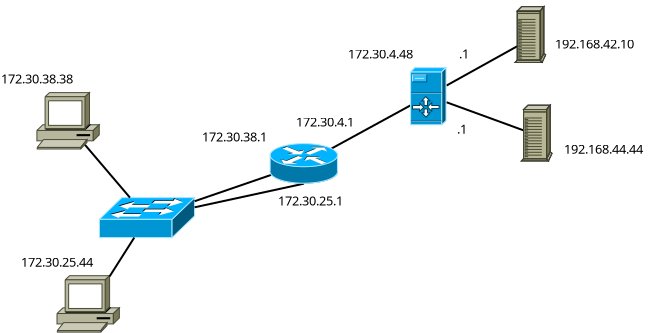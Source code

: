 <?xml version="1.0" encoding="UTF-8"?>
<dia:diagram xmlns:dia="http://www.lysator.liu.se/~alla/dia/">
  <dia:layer name="Background" visible="true" active="true">
    <dia:object type="Cisco - Workgroup switch" version="1" id="O0">
      <dia:attribute name="obj_pos">
        <dia:point val="3.971,9.425"/>
      </dia:attribute>
      <dia:attribute name="obj_bb">
        <dia:rectangle val="3.97,9.424;8.73,11.426"/>
      </dia:attribute>
      <dia:attribute name="meta">
        <dia:composite type="dict"/>
      </dia:attribute>
      <dia:attribute name="elem_corner">
        <dia:point val="3.971,9.425"/>
      </dia:attribute>
      <dia:attribute name="elem_width">
        <dia:real val="4.757"/>
      </dia:attribute>
      <dia:attribute name="elem_height">
        <dia:real val="2"/>
      </dia:attribute>
      <dia:attribute name="line_width">
        <dia:real val="0.1"/>
      </dia:attribute>
      <dia:attribute name="line_colour">
        <dia:color val="#000000"/>
      </dia:attribute>
      <dia:attribute name="fill_colour">
        <dia:color val="#ffffff"/>
      </dia:attribute>
      <dia:attribute name="show_background">
        <dia:boolean val="true"/>
      </dia:attribute>
      <dia:attribute name="line_style">
        <dia:enum val="0"/>
        <dia:real val="1"/>
      </dia:attribute>
      <dia:attribute name="flip_horizontal">
        <dia:boolean val="false"/>
      </dia:attribute>
      <dia:attribute name="flip_vertical">
        <dia:boolean val="false"/>
      </dia:attribute>
      <dia:attribute name="subscale">
        <dia:real val="1"/>
      </dia:attribute>
    </dia:object>
    <dia:object type="Standard - Line" version="0" id="O1">
      <dia:attribute name="obj_pos">
        <dia:point val="3.238,6.774"/>
      </dia:attribute>
      <dia:attribute name="obj_bb">
        <dia:rectangle val="3.168,6.703;5.568,9.495"/>
      </dia:attribute>
      <dia:attribute name="conn_endpoints">
        <dia:point val="3.238,6.774"/>
        <dia:point val="5.497,9.425"/>
      </dia:attribute>
      <dia:attribute name="numcp">
        <dia:int val="1"/>
      </dia:attribute>
      <dia:connections>
        <dia:connection handle="0" to="O2" connection="11"/>
        <dia:connection handle="1" to="O0" connection="10"/>
      </dia:connections>
    </dia:object>
    <dia:group>
      <dia:object type="Cisco - PC" version="1" id="O2">
        <dia:attribute name="obj_pos">
          <dia:point val="0.845,4.175"/>
        </dia:attribute>
        <dia:attribute name="obj_bb">
          <dia:rectangle val="0.844,4.174;3.963,6.997"/>
        </dia:attribute>
        <dia:attribute name="meta">
          <dia:composite type="dict"/>
        </dia:attribute>
        <dia:attribute name="elem_corner">
          <dia:point val="0.845,4.175"/>
        </dia:attribute>
        <dia:attribute name="elem_width">
          <dia:real val="3.117"/>
        </dia:attribute>
        <dia:attribute name="elem_height">
          <dia:real val="2.82"/>
        </dia:attribute>
        <dia:attribute name="line_width">
          <dia:real val="0.1"/>
        </dia:attribute>
        <dia:attribute name="line_colour">
          <dia:color val="#000000"/>
        </dia:attribute>
        <dia:attribute name="fill_colour">
          <dia:color val="#ffffff"/>
        </dia:attribute>
        <dia:attribute name="show_background">
          <dia:boolean val="true"/>
        </dia:attribute>
        <dia:attribute name="line_style">
          <dia:enum val="0"/>
          <dia:real val="1"/>
        </dia:attribute>
        <dia:attribute name="flip_horizontal">
          <dia:boolean val="false"/>
        </dia:attribute>
        <dia:attribute name="flip_vertical">
          <dia:boolean val="false"/>
        </dia:attribute>
        <dia:attribute name="subscale">
          <dia:real val="1"/>
        </dia:attribute>
      </dia:object>
      <dia:object type="Standard - Text" version="1" id="O3">
        <dia:attribute name="obj_pos">
          <dia:point val="-0.95,3.725"/>
        </dia:attribute>
        <dia:attribute name="obj_bb">
          <dia:rectangle val="-0.95,3.13;3.325,3.875"/>
        </dia:attribute>
        <dia:attribute name="text">
          <dia:composite type="text">
            <dia:attribute name="string">
              <dia:string>#172.30.38.38#</dia:string>
            </dia:attribute>
            <dia:attribute name="font">
              <dia:font family="sans" style="0" name="Helvetica"/>
            </dia:attribute>
            <dia:attribute name="height">
              <dia:real val="0.8"/>
            </dia:attribute>
            <dia:attribute name="pos">
              <dia:point val="-0.95,3.725"/>
            </dia:attribute>
            <dia:attribute name="color">
              <dia:color val="#000000"/>
            </dia:attribute>
            <dia:attribute name="alignment">
              <dia:enum val="0"/>
            </dia:attribute>
          </dia:composite>
        </dia:attribute>
        <dia:attribute name="valign">
          <dia:enum val="3"/>
        </dia:attribute>
      </dia:object>
    </dia:group>
    <dia:object type="Standard - Line" version="0" id="O4">
      <dia:attribute name="obj_pos">
        <dia:point val="8.728,9.607"/>
      </dia:attribute>
      <dia:attribute name="obj_bb">
        <dia:rectangle val="8.664,8.224;12.626,9.67"/>
      </dia:attribute>
      <dia:attribute name="conn_endpoints">
        <dia:point val="8.728,9.607"/>
        <dia:point val="12.562,8.287"/>
      </dia:attribute>
      <dia:attribute name="numcp">
        <dia:int val="1"/>
      </dia:attribute>
      <dia:connections>
        <dia:connection handle="0" to="O0" connection="10"/>
        <dia:connection handle="1" to="O10" connection="4"/>
      </dia:connections>
    </dia:object>
    <dia:object type="Standard - Line" version="0" id="O5">
      <dia:attribute name="obj_pos">
        <dia:point val="8.728,9.91"/>
      </dia:attribute>
      <dia:attribute name="obj_bb">
        <dia:rectangle val="8.669,8.666;14.259,9.969"/>
      </dia:attribute>
      <dia:attribute name="conn_endpoints">
        <dia:point val="8.728,9.91"/>
        <dia:point val="14.2,8.725"/>
      </dia:attribute>
      <dia:attribute name="numcp">
        <dia:int val="1"/>
      </dia:attribute>
      <dia:connections>
        <dia:connection handle="0" to="O0" connection="10"/>
        <dia:connection handle="1" to="O10" connection="1"/>
      </dia:connections>
    </dia:object>
    <dia:group>
      <dia:object type="Cisco - PC" version="1" id="O6">
        <dia:attribute name="obj_pos">
          <dia:point val="1.85,13.33"/>
        </dia:attribute>
        <dia:attribute name="obj_bb">
          <dia:rectangle val="1.849,13.329;4.968,16.152"/>
        </dia:attribute>
        <dia:attribute name="meta">
          <dia:composite type="dict"/>
        </dia:attribute>
        <dia:attribute name="elem_corner">
          <dia:point val="1.85,13.33"/>
        </dia:attribute>
        <dia:attribute name="elem_width">
          <dia:real val="3.117"/>
        </dia:attribute>
        <dia:attribute name="elem_height">
          <dia:real val="2.82"/>
        </dia:attribute>
        <dia:attribute name="line_width">
          <dia:real val="0.1"/>
        </dia:attribute>
        <dia:attribute name="line_colour">
          <dia:color val="#000000"/>
        </dia:attribute>
        <dia:attribute name="fill_colour">
          <dia:color val="#ffffff"/>
        </dia:attribute>
        <dia:attribute name="show_background">
          <dia:boolean val="true"/>
        </dia:attribute>
        <dia:attribute name="line_style">
          <dia:enum val="0"/>
          <dia:real val="1"/>
        </dia:attribute>
        <dia:attribute name="flip_horizontal">
          <dia:boolean val="false"/>
        </dia:attribute>
        <dia:attribute name="flip_vertical">
          <dia:boolean val="false"/>
        </dia:attribute>
        <dia:attribute name="subscale">
          <dia:real val="1"/>
        </dia:attribute>
      </dia:object>
      <dia:object type="Standard - Text" version="1" id="O7">
        <dia:attribute name="obj_pos">
          <dia:point val="0.055,12.88"/>
        </dia:attribute>
        <dia:attribute name="obj_bb">
          <dia:rectangle val="0.055,12.266;4.349,13.067"/>
        </dia:attribute>
        <dia:attribute name="text">
          <dia:composite type="text">
            <dia:attribute name="string">
              <dia:string>#172.30.25.44#</dia:string>
            </dia:attribute>
            <dia:attribute name="font">
              <dia:font family="sans" style="0" name="Helvetica"/>
            </dia:attribute>
            <dia:attribute name="height">
              <dia:real val="0.8"/>
            </dia:attribute>
            <dia:attribute name="pos">
              <dia:point val="0.055,12.88"/>
            </dia:attribute>
            <dia:attribute name="color">
              <dia:color val="#000000"/>
            </dia:attribute>
            <dia:attribute name="alignment">
              <dia:enum val="0"/>
            </dia:attribute>
          </dia:composite>
        </dia:attribute>
        <dia:attribute name="valign">
          <dia:enum val="3"/>
        </dia:attribute>
      </dia:object>
    </dia:group>
    <dia:object type="Standard - Line" version="0" id="O8">
      <dia:attribute name="obj_pos">
        <dia:point val="4.479,13.367"/>
      </dia:attribute>
      <dia:attribute name="obj_bb">
        <dia:rectangle val="4.41,11.356;5.783,13.436"/>
      </dia:attribute>
      <dia:attribute name="conn_endpoints">
        <dia:point val="4.479,13.367"/>
        <dia:point val="5.714,11.425"/>
      </dia:attribute>
      <dia:attribute name="numcp">
        <dia:int val="1"/>
      </dia:attribute>
      <dia:connections>
        <dia:connection handle="0" to="O6" connection="11"/>
        <dia:connection handle="1" to="O0" connection="10"/>
      </dia:connections>
    </dia:object>
    <dia:object type="Standard - Line" version="0" id="O9">
      <dia:attribute name="obj_pos">
        <dia:point val="15.578,6.97"/>
      </dia:attribute>
      <dia:attribute name="obj_bb">
        <dia:rectangle val="15.51,4.743;19.597,7.038"/>
      </dia:attribute>
      <dia:attribute name="conn_endpoints">
        <dia:point val="15.578,6.97"/>
        <dia:point val="19.529,4.811"/>
      </dia:attribute>
      <dia:attribute name="numcp">
        <dia:int val="1"/>
      </dia:attribute>
      <dia:connections>
        <dia:connection handle="0" to="O10" connection="4"/>
        <dia:connection handle="1" to="O20" connection="10"/>
      </dia:connections>
    </dia:object>
    <dia:group>
      <dia:group>
        <dia:group>
          <dia:object type="Cisco - Router" version="1" id="O10">
            <dia:attribute name="obj_pos">
              <dia:point val="12.506,6.725"/>
            </dia:attribute>
            <dia:attribute name="obj_bb">
              <dia:rectangle val="12.506,6.724;15.894,8.726"/>
            </dia:attribute>
            <dia:attribute name="meta">
              <dia:composite type="dict"/>
            </dia:attribute>
            <dia:attribute name="elem_corner">
              <dia:point val="12.506,6.725"/>
            </dia:attribute>
            <dia:attribute name="elem_width">
              <dia:real val="3.387"/>
            </dia:attribute>
            <dia:attribute name="elem_height">
              <dia:real val="2"/>
            </dia:attribute>
            <dia:attribute name="line_width">
              <dia:real val="0.1"/>
            </dia:attribute>
            <dia:attribute name="line_colour">
              <dia:color val="#000000"/>
            </dia:attribute>
            <dia:attribute name="fill_colour">
              <dia:color val="#ffffff"/>
            </dia:attribute>
            <dia:attribute name="show_background">
              <dia:boolean val="true"/>
            </dia:attribute>
            <dia:attribute name="line_style">
              <dia:enum val="0"/>
              <dia:real val="1"/>
            </dia:attribute>
            <dia:attribute name="flip_horizontal">
              <dia:boolean val="false"/>
            </dia:attribute>
            <dia:attribute name="flip_vertical">
              <dia:boolean val="false"/>
            </dia:attribute>
            <dia:attribute name="subscale">
              <dia:real val="1"/>
            </dia:attribute>
          </dia:object>
          <dia:object type="Standard - Text" version="1" id="O11">
            <dia:attribute name="obj_pos">
              <dia:point val="9.1,6.625"/>
            </dia:attribute>
            <dia:attribute name="obj_bb">
              <dia:rectangle val="9.1,6.03;12.967,6.775"/>
            </dia:attribute>
            <dia:attribute name="text">
              <dia:composite type="text">
                <dia:attribute name="string">
                  <dia:string>#172.30.38.1#</dia:string>
                </dia:attribute>
                <dia:attribute name="font">
                  <dia:font family="sans" style="0" name="Helvetica"/>
                </dia:attribute>
                <dia:attribute name="height">
                  <dia:real val="0.8"/>
                </dia:attribute>
                <dia:attribute name="pos">
                  <dia:point val="9.1,6.625"/>
                </dia:attribute>
                <dia:attribute name="color">
                  <dia:color val="#000000"/>
                </dia:attribute>
                <dia:attribute name="alignment">
                  <dia:enum val="0"/>
                </dia:attribute>
              </dia:composite>
            </dia:attribute>
            <dia:attribute name="valign">
              <dia:enum val="3"/>
            </dia:attribute>
          </dia:object>
        </dia:group>
        <dia:object type="Standard - Text" version="1" id="O12">
          <dia:attribute name="obj_pos">
            <dia:point val="12.9,9.825"/>
          </dia:attribute>
          <dia:attribute name="obj_bb">
            <dia:rectangle val="12.9,9.23;16.767,9.975"/>
          </dia:attribute>
          <dia:attribute name="text">
            <dia:composite type="text">
              <dia:attribute name="string">
                <dia:string>#172.30.25.1#</dia:string>
              </dia:attribute>
              <dia:attribute name="font">
                <dia:font family="sans" style="0" name="Helvetica"/>
              </dia:attribute>
              <dia:attribute name="height">
                <dia:real val="0.8"/>
              </dia:attribute>
              <dia:attribute name="pos">
                <dia:point val="12.9,9.825"/>
              </dia:attribute>
              <dia:attribute name="color">
                <dia:color val="#000000"/>
              </dia:attribute>
              <dia:attribute name="alignment">
                <dia:enum val="0"/>
              </dia:attribute>
            </dia:composite>
          </dia:attribute>
          <dia:attribute name="valign">
            <dia:enum val="3"/>
          </dia:attribute>
        </dia:object>
      </dia:group>
      <dia:object type="Standard - Text" version="1" id="O13">
        <dia:attribute name="obj_pos">
          <dia:point val="13.8,5.875"/>
        </dia:attribute>
        <dia:attribute name="obj_bb">
          <dia:rectangle val="13.8,5.28;17.26,6.025"/>
        </dia:attribute>
        <dia:attribute name="text">
          <dia:composite type="text">
            <dia:attribute name="string">
              <dia:string>#172.30.4.1#</dia:string>
            </dia:attribute>
            <dia:attribute name="font">
              <dia:font family="sans" style="0" name="Helvetica"/>
            </dia:attribute>
            <dia:attribute name="height">
              <dia:real val="0.8"/>
            </dia:attribute>
            <dia:attribute name="pos">
              <dia:point val="13.8,5.875"/>
            </dia:attribute>
            <dia:attribute name="color">
              <dia:color val="#000000"/>
            </dia:attribute>
            <dia:attribute name="alignment">
              <dia:enum val="0"/>
            </dia:attribute>
          </dia:composite>
        </dia:attribute>
        <dia:attribute name="valign">
          <dia:enum val="3"/>
        </dia:attribute>
      </dia:object>
    </dia:group>
    <dia:object type="Standard - Line" version="0" id="O14">
      <dia:attribute name="obj_pos">
        <dia:point val="21.317,3.826"/>
      </dia:attribute>
      <dia:attribute name="obj_bb">
        <dia:rectangle val="21.249,1.791;24.923,3.894"/>
      </dia:attribute>
      <dia:attribute name="conn_endpoints">
        <dia:point val="21.317,3.826"/>
        <dia:point val="24.855,1.859"/>
      </dia:attribute>
      <dia:attribute name="numcp">
        <dia:int val="1"/>
      </dia:attribute>
      <dia:connections>
        <dia:connection handle="0" to="O20" connection="10"/>
        <dia:connection handle="1" to="O18" connection="7"/>
      </dia:connections>
    </dia:object>
    <dia:object type="Standard - Line" version="0" id="O15">
      <dia:attribute name="obj_pos">
        <dia:point val="21.316,4.655"/>
      </dia:attribute>
      <dia:attribute name="obj_bb">
        <dia:rectangle val="21.252,4.591;25.237,6.127"/>
      </dia:attribute>
      <dia:attribute name="conn_endpoints">
        <dia:point val="21.316,4.655"/>
        <dia:point val="25.173,6.063"/>
      </dia:attribute>
      <dia:attribute name="numcp">
        <dia:int val="1"/>
      </dia:attribute>
      <dia:connections>
        <dia:connection handle="0" to="O20" connection="10"/>
        <dia:connection handle="1" to="O16" connection="7"/>
      </dia:connections>
    </dia:object>
    <dia:group>
      <dia:object type="Cisco - IBM Tower" version="1" id="O16">
        <dia:attribute name="obj_pos">
          <dia:point val="25.067,4.802"/>
        </dia:attribute>
        <dia:attribute name="obj_bb">
          <dia:rectangle val="25.055,4.135;27.397,8.593"/>
        </dia:attribute>
        <dia:attribute name="meta">
          <dia:composite type="dict"/>
        </dia:attribute>
        <dia:attribute name="elem_corner">
          <dia:point val="25.067,4.802"/>
        </dia:attribute>
        <dia:attribute name="elem_width">
          <dia:real val="1.535"/>
        </dia:attribute>
        <dia:attribute name="elem_height">
          <dia:real val="2.791"/>
        </dia:attribute>
        <dia:attribute name="line_width">
          <dia:real val="0.1"/>
        </dia:attribute>
        <dia:attribute name="line_colour">
          <dia:color val="#000000"/>
        </dia:attribute>
        <dia:attribute name="fill_colour">
          <dia:color val="#ffffff"/>
        </dia:attribute>
        <dia:attribute name="show_background">
          <dia:boolean val="true"/>
        </dia:attribute>
        <dia:attribute name="line_style">
          <dia:enum val="0"/>
          <dia:real val="1"/>
        </dia:attribute>
        <dia:attribute name="flip_horizontal">
          <dia:boolean val="false"/>
        </dia:attribute>
        <dia:attribute name="flip_vertical">
          <dia:boolean val="false"/>
        </dia:attribute>
        <dia:attribute name="subscale">
          <dia:real val="1"/>
        </dia:attribute>
      </dia:object>
      <dia:object type="Standard - Text" version="1" id="O17">
        <dia:attribute name="obj_pos">
          <dia:point val="27.205,7.23"/>
        </dia:attribute>
        <dia:attribute name="obj_bb">
          <dia:rectangle val="27.205,6.616;31.906,7.417"/>
        </dia:attribute>
        <dia:attribute name="text">
          <dia:composite type="text">
            <dia:attribute name="string">
              <dia:string>#192.168.44.44#</dia:string>
            </dia:attribute>
            <dia:attribute name="font">
              <dia:font family="sans" style="0" name="Helvetica"/>
            </dia:attribute>
            <dia:attribute name="height">
              <dia:real val="0.8"/>
            </dia:attribute>
            <dia:attribute name="pos">
              <dia:point val="27.205,7.23"/>
            </dia:attribute>
            <dia:attribute name="color">
              <dia:color val="#000000"/>
            </dia:attribute>
            <dia:attribute name="alignment">
              <dia:enum val="0"/>
            </dia:attribute>
          </dia:composite>
        </dia:attribute>
        <dia:attribute name="valign">
          <dia:enum val="3"/>
        </dia:attribute>
      </dia:object>
    </dia:group>
    <dia:group>
      <dia:object type="Cisco - IBM Tower" version="1" id="O18">
        <dia:attribute name="obj_pos">
          <dia:point val="24.75,-0.125"/>
        </dia:attribute>
        <dia:attribute name="obj_bb">
          <dia:rectangle val="24.738,-0.792;27.079,3.666"/>
        </dia:attribute>
        <dia:attribute name="meta">
          <dia:composite type="dict"/>
        </dia:attribute>
        <dia:attribute name="elem_corner">
          <dia:point val="24.75,-0.125"/>
        </dia:attribute>
        <dia:attribute name="elem_width">
          <dia:real val="1.535"/>
        </dia:attribute>
        <dia:attribute name="elem_height">
          <dia:real val="2.791"/>
        </dia:attribute>
        <dia:attribute name="line_width">
          <dia:real val="0.1"/>
        </dia:attribute>
        <dia:attribute name="line_colour">
          <dia:color val="#000000"/>
        </dia:attribute>
        <dia:attribute name="fill_colour">
          <dia:color val="#ffffff"/>
        </dia:attribute>
        <dia:attribute name="show_background">
          <dia:boolean val="true"/>
        </dia:attribute>
        <dia:attribute name="line_style">
          <dia:enum val="0"/>
          <dia:real val="1"/>
        </dia:attribute>
        <dia:attribute name="flip_horizontal">
          <dia:boolean val="false"/>
        </dia:attribute>
        <dia:attribute name="flip_vertical">
          <dia:boolean val="false"/>
        </dia:attribute>
        <dia:attribute name="subscale">
          <dia:real val="1"/>
        </dia:attribute>
      </dia:object>
      <dia:object type="Standard - Text" version="1" id="O19">
        <dia:attribute name="obj_pos">
          <dia:point val="26.75,1.975"/>
        </dia:attribute>
        <dia:attribute name="obj_bb">
          <dia:rectangle val="26.75,1.361;31.451,2.162"/>
        </dia:attribute>
        <dia:attribute name="text">
          <dia:composite type="text">
            <dia:attribute name="string">
              <dia:string>#192.168.42.10#</dia:string>
            </dia:attribute>
            <dia:attribute name="font">
              <dia:font family="sans" style="0" name="Helvetica"/>
            </dia:attribute>
            <dia:attribute name="height">
              <dia:real val="0.8"/>
            </dia:attribute>
            <dia:attribute name="pos">
              <dia:point val="26.75,1.975"/>
            </dia:attribute>
            <dia:attribute name="color">
              <dia:color val="#000000"/>
            </dia:attribute>
            <dia:attribute name="alignment">
              <dia:enum val="0"/>
            </dia:attribute>
          </dia:composite>
        </dia:attribute>
        <dia:attribute name="valign">
          <dia:enum val="3"/>
        </dia:attribute>
      </dia:object>
    </dia:group>
    <dia:group>
      <dia:group>
        <dia:object type="Cisco - Server with PC Router" version="1" id="O20">
          <dia:attribute name="obj_pos">
            <dia:point val="19.53,2.925"/>
          </dia:attribute>
          <dia:attribute name="obj_bb">
            <dia:rectangle val="19.529,2.889;21.317,5.82"/>
          </dia:attribute>
          <dia:attribute name="meta">
            <dia:composite type="dict"/>
          </dia:attribute>
          <dia:attribute name="elem_corner">
            <dia:point val="19.53,2.925"/>
          </dia:attribute>
          <dia:attribute name="elem_width">
            <dia:real val="1.771"/>
          </dia:attribute>
          <dia:attribute name="elem_height">
            <dia:real val="2.859"/>
          </dia:attribute>
          <dia:attribute name="line_width">
            <dia:real val="0.1"/>
          </dia:attribute>
          <dia:attribute name="line_colour">
            <dia:color val="#000000"/>
          </dia:attribute>
          <dia:attribute name="fill_colour">
            <dia:color val="#ffffff"/>
          </dia:attribute>
          <dia:attribute name="show_background">
            <dia:boolean val="true"/>
          </dia:attribute>
          <dia:attribute name="line_style">
            <dia:enum val="0"/>
            <dia:real val="1"/>
          </dia:attribute>
          <dia:attribute name="flip_horizontal">
            <dia:boolean val="false"/>
          </dia:attribute>
          <dia:attribute name="flip_vertical">
            <dia:boolean val="false"/>
          </dia:attribute>
          <dia:attribute name="subscale">
            <dia:real val="1"/>
          </dia:attribute>
        </dia:object>
        <dia:object type="Standard - Text" version="1" id="O21">
          <dia:attribute name="obj_pos">
            <dia:point val="16.4,2.475"/>
          </dia:attribute>
          <dia:attribute name="obj_bb">
            <dia:rectangle val="16.4,1.861;20.286,2.662"/>
          </dia:attribute>
          <dia:attribute name="text">
            <dia:composite type="text">
              <dia:attribute name="string">
                <dia:string>#172.30.4.48#</dia:string>
              </dia:attribute>
              <dia:attribute name="font">
                <dia:font family="sans" style="0" name="Helvetica"/>
              </dia:attribute>
              <dia:attribute name="height">
                <dia:real val="0.8"/>
              </dia:attribute>
              <dia:attribute name="pos">
                <dia:point val="16.4,2.475"/>
              </dia:attribute>
              <dia:attribute name="color">
                <dia:color val="#000000"/>
              </dia:attribute>
              <dia:attribute name="alignment">
                <dia:enum val="0"/>
              </dia:attribute>
            </dia:composite>
          </dia:attribute>
          <dia:attribute name="valign">
            <dia:enum val="3"/>
          </dia:attribute>
        </dia:object>
      </dia:group>
      <dia:object type="Standard - Text" version="1" id="O22">
        <dia:attribute name="obj_pos">
          <dia:point val="21.95,2.475"/>
        </dia:attribute>
        <dia:attribute name="obj_bb">
          <dia:rectangle val="21.95,1.861;22.579,2.662"/>
        </dia:attribute>
        <dia:attribute name="text">
          <dia:composite type="text">
            <dia:attribute name="string">
              <dia:string>#.1#</dia:string>
            </dia:attribute>
            <dia:attribute name="font">
              <dia:font family="sans" style="0" name="Helvetica"/>
            </dia:attribute>
            <dia:attribute name="height">
              <dia:real val="0.8"/>
            </dia:attribute>
            <dia:attribute name="pos">
              <dia:point val="21.95,2.475"/>
            </dia:attribute>
            <dia:attribute name="color">
              <dia:color val="#000000"/>
            </dia:attribute>
            <dia:attribute name="alignment">
              <dia:enum val="0"/>
            </dia:attribute>
          </dia:composite>
        </dia:attribute>
        <dia:attribute name="valign">
          <dia:enum val="3"/>
        </dia:attribute>
      </dia:object>
      <dia:object type="Standard - Text" version="1" id="O23">
        <dia:attribute name="obj_pos">
          <dia:point val="21.855,6.23"/>
        </dia:attribute>
        <dia:attribute name="obj_bb">
          <dia:rectangle val="21.836,5.616;22.465,6.417"/>
        </dia:attribute>
        <dia:attribute name="text">
          <dia:composite type="text">
            <dia:attribute name="string">
              <dia:string>#.1#</dia:string>
            </dia:attribute>
            <dia:attribute name="font">
              <dia:font family="sans" style="0" name="Helvetica"/>
            </dia:attribute>
            <dia:attribute name="height">
              <dia:real val="0.8"/>
            </dia:attribute>
            <dia:attribute name="pos">
              <dia:point val="21.855,6.23"/>
            </dia:attribute>
            <dia:attribute name="color">
              <dia:color val="#000000"/>
            </dia:attribute>
            <dia:attribute name="alignment">
              <dia:enum val="0"/>
            </dia:attribute>
          </dia:composite>
        </dia:attribute>
        <dia:attribute name="valign">
          <dia:enum val="3"/>
        </dia:attribute>
      </dia:object>
    </dia:group>
  </dia:layer>
</dia:diagram>
